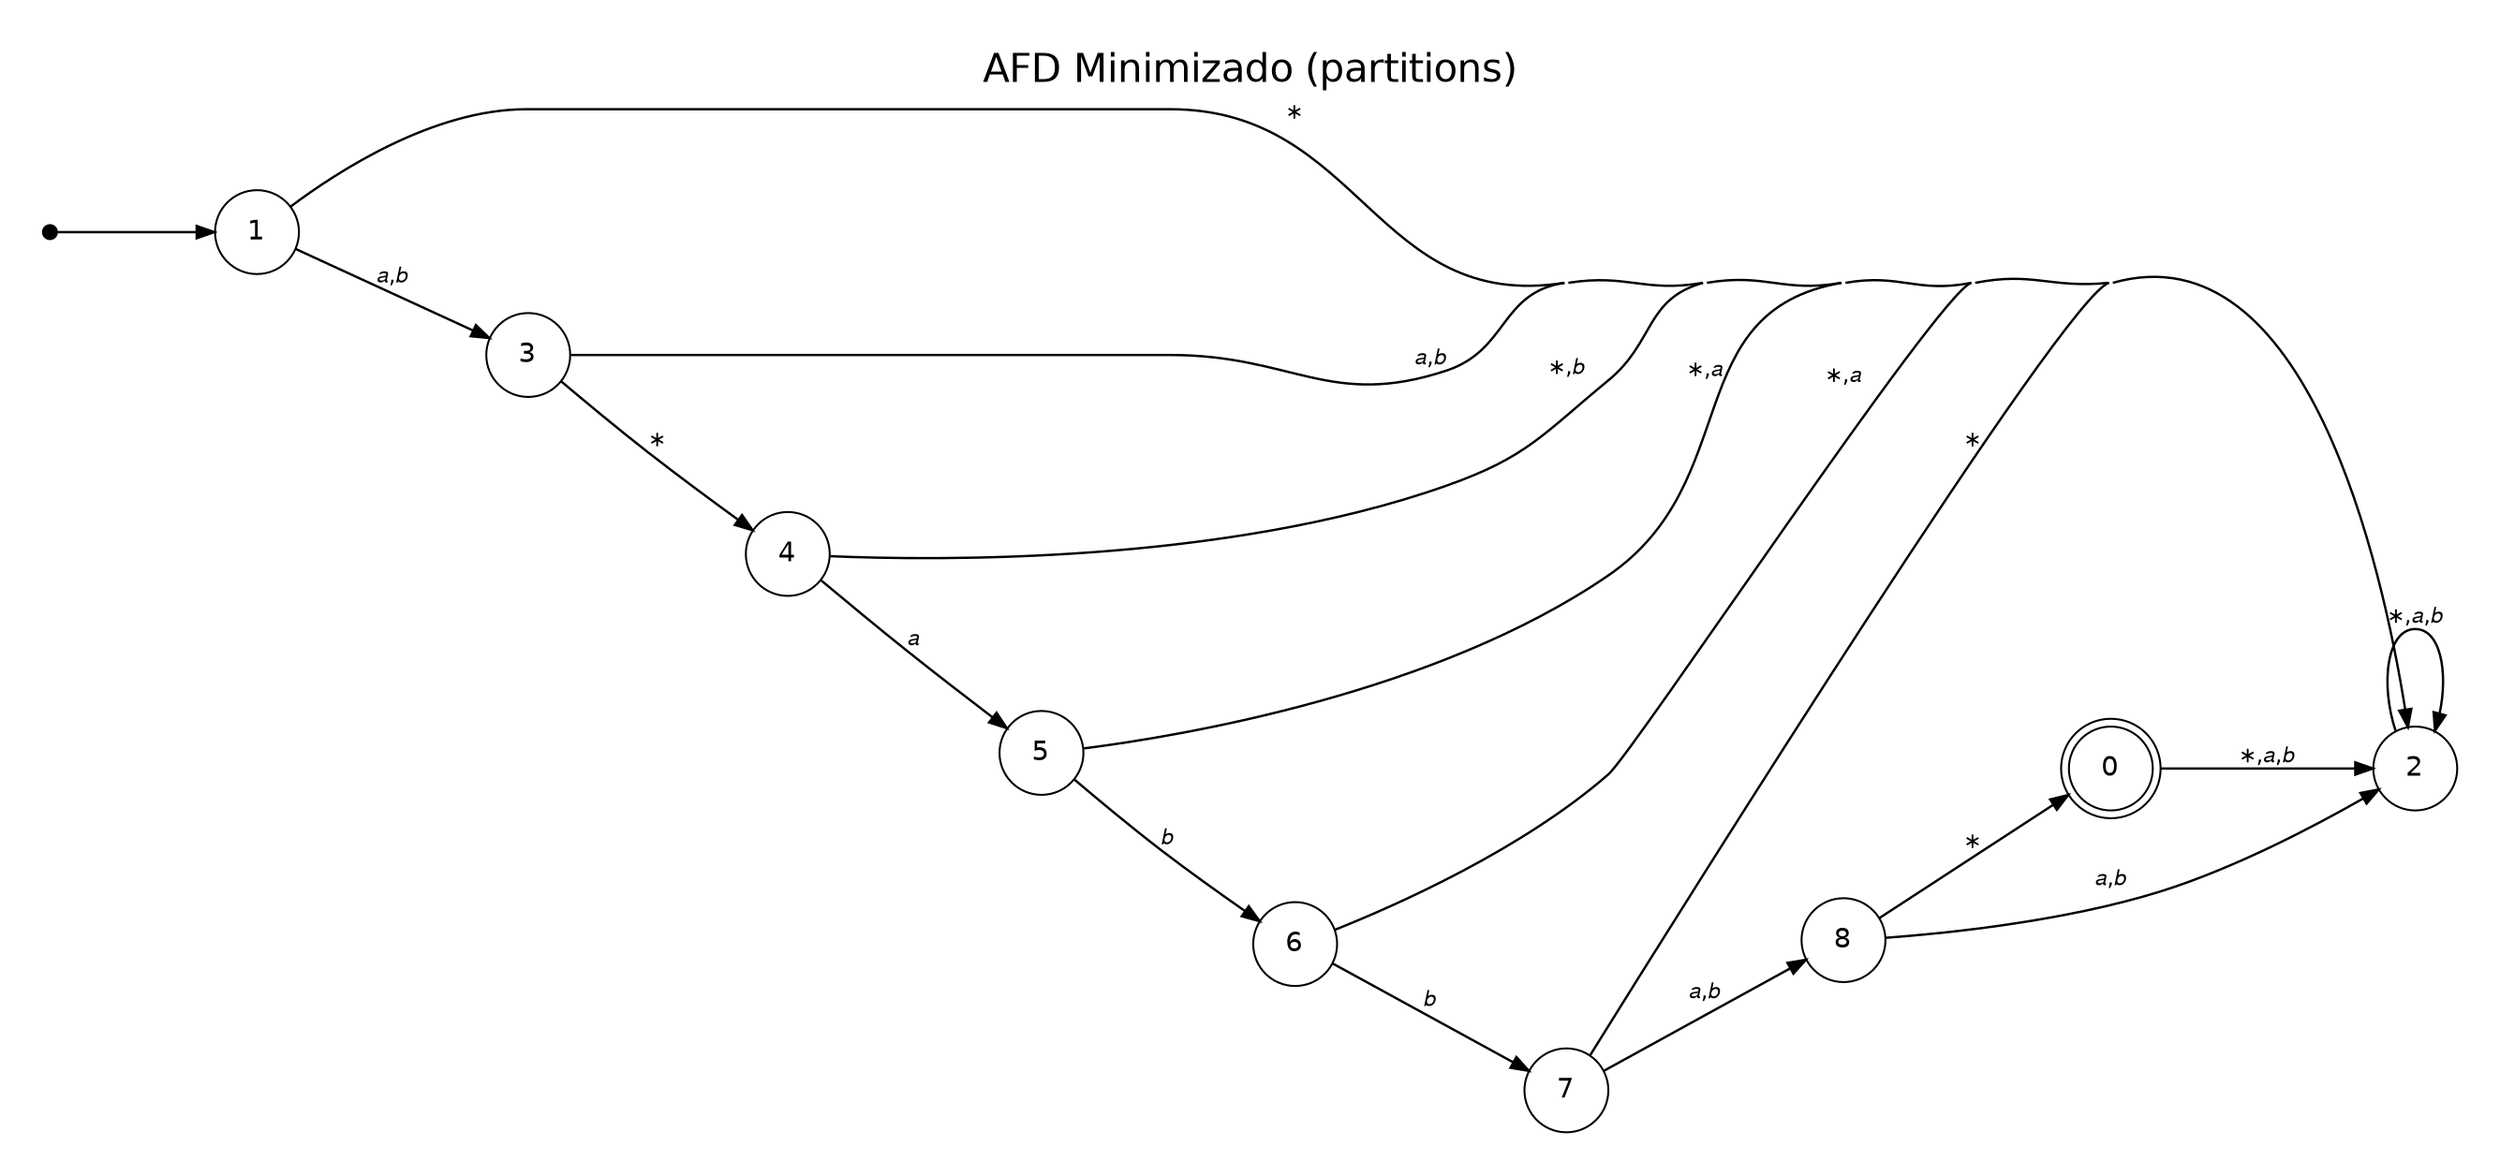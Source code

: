 digraph DFA {
  rankdir=LR; layout=dot; splines=true; overlap=false; concentrate=true; outputorder=edgesfirst; nodesep=0.7; ranksep=1.1; margin=0.25;
  labelloc="t"; label="AFD Minimizado (partitions)"; fontsize=20; fontname="Helvetica";
  node [shape=circle, width=0.6, height=0.6, fontname="Helvetica"];
  edge [fontname="Helvetica", fontsize=11, arrowsize=0.9, penwidth=1.2, labeldistance=1.6];
  __start [shape=point, width=0.1, label=""];
  __start -> 1;
  0 [shape=doublecircle];
  0 -> 2 [label="∗,𝑎,𝑏"];
  1 -> 3 [label="𝑎,𝑏"];
  1 -> 2 [label="∗"];
  2 -> 2 [label="∗,𝑎,𝑏"];
  3 -> 2 [label="𝑎,𝑏"];
  3 -> 4 [label="∗"];
  4 -> 5 [label="𝑎"];
  4 -> 2 [label="∗,𝑏"];
  5 -> 2 [label="∗,𝑎"];
  5 -> 6 [label="𝑏"];
  6 -> 2 [label="∗,𝑎"];
  6 -> 7 [label="𝑏"];
  7 -> 8 [label="𝑎,𝑏"];
  7 -> 2 [label="∗"];
  8 -> 2 [label="𝑎,𝑏"];
  8 -> 0 [label="∗"];
}